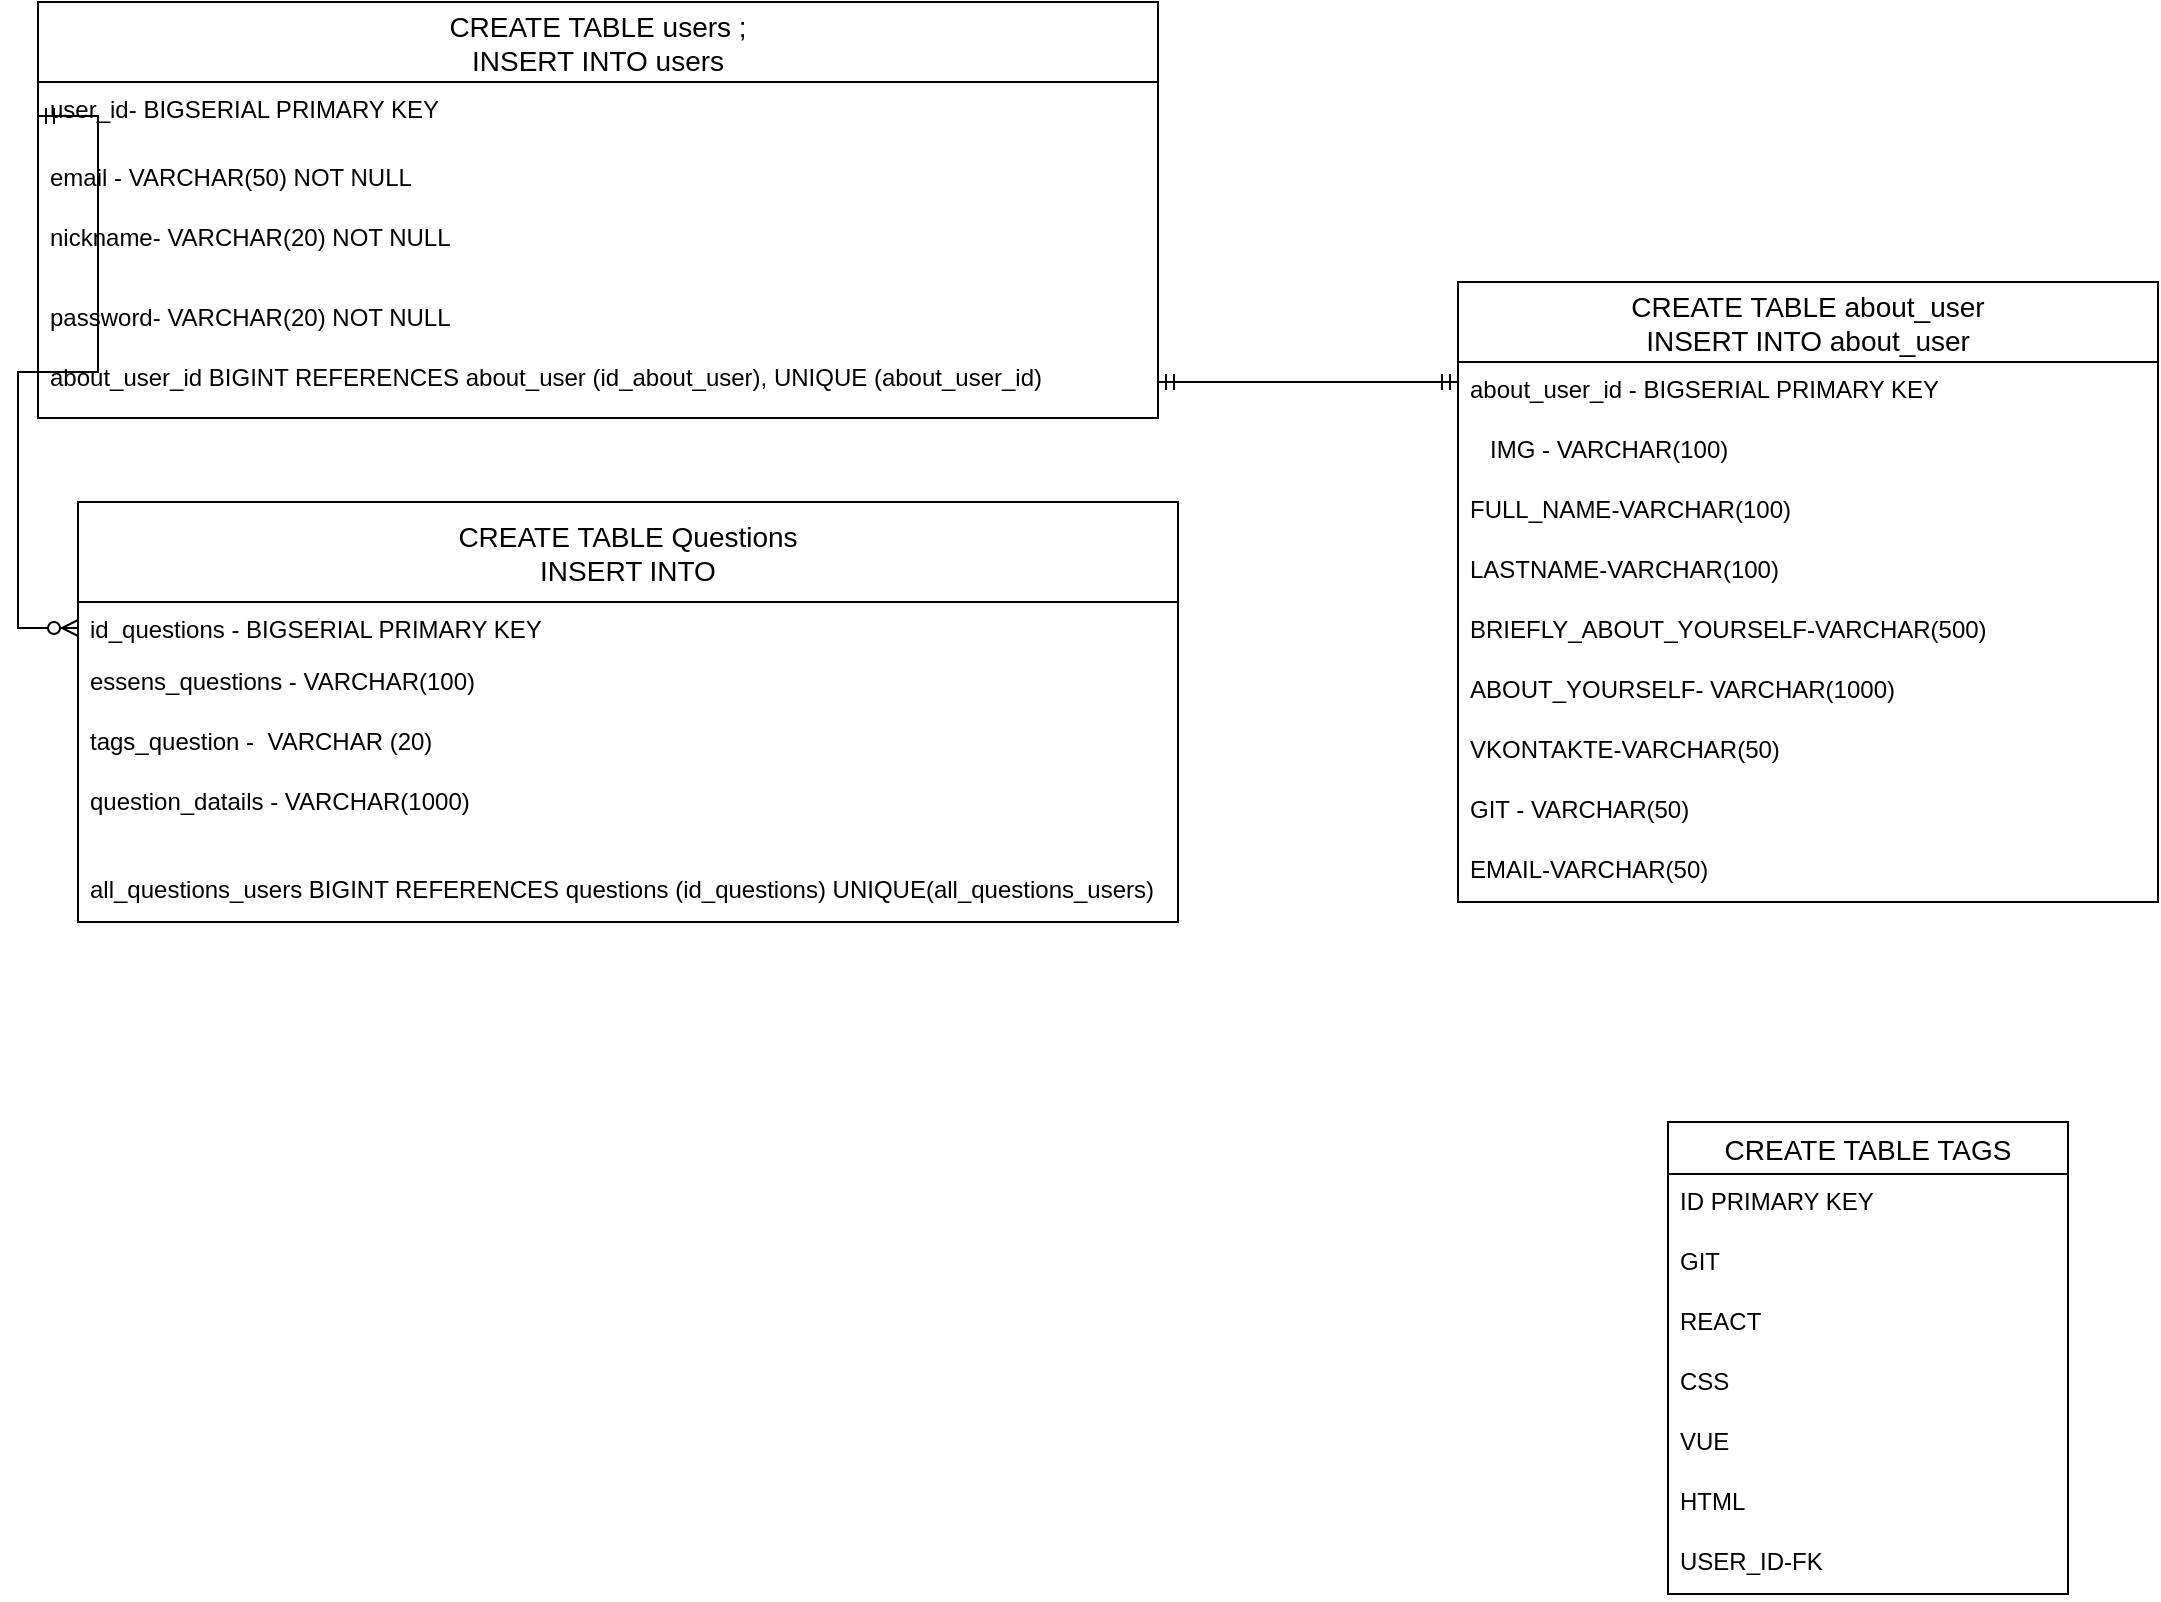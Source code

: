 <mxfile version="20.5.3" type="device"><diagram id="8s-FKrvJV-kWsU2ip_24" name="Страница 1"><mxGraphModel dx="2048" dy="681" grid="1" gridSize="10" guides="1" tooltips="1" connect="1" arrows="1" fold="1" page="1" pageScale="1" pageWidth="827" pageHeight="1169" math="0" shadow="0"><root><mxCell id="0"/><mxCell id="1" parent="0"/><mxCell id="Yctb_64BxATCkwqZee7s-1" value="CREATE TABLE users ;&#10;INSERT INTO users" style="swimlane;fontStyle=0;childLayout=stackLayout;horizontal=1;startSize=40;horizontalStack=0;resizeParent=1;resizeParentMax=0;resizeLast=0;collapsible=1;marginBottom=0;align=center;fontSize=14;" parent="1" vertex="1"><mxGeometry x="-250" y="170" width="560" height="208" as="geometry"/></mxCell><mxCell id="Yctb_64BxATCkwqZee7s-2" value="user_id- BIGSERIAL PRIMARY KEY" style="text;strokeColor=none;fillColor=none;spacingLeft=4;spacingRight=4;overflow=hidden;rotatable=0;points=[[0,0.5],[1,0.5]];portConstraint=eastwest;fontSize=12;" parent="Yctb_64BxATCkwqZee7s-1" vertex="1"><mxGeometry y="40" width="560" height="34" as="geometry"/></mxCell><mxCell id="Yctb_64BxATCkwqZee7s-3" value="email - VARCHAR(50) NOT NULL&#10;" style="text;strokeColor=none;fillColor=none;spacingLeft=4;spacingRight=4;overflow=hidden;rotatable=0;points=[[0,0.5],[1,0.5]];portConstraint=eastwest;fontSize=12;" parent="Yctb_64BxATCkwqZee7s-1" vertex="1"><mxGeometry y="74" width="560" height="30" as="geometry"/></mxCell><mxCell id="Yctb_64BxATCkwqZee7s-4" value="nickname- VARCHAR(20) NOT NULL" style="text;strokeColor=none;fillColor=none;spacingLeft=4;spacingRight=4;overflow=hidden;rotatable=0;points=[[0,0.5],[1,0.5]];portConstraint=eastwest;fontSize=12;" parent="Yctb_64BxATCkwqZee7s-1" vertex="1"><mxGeometry y="104" width="560" height="40" as="geometry"/></mxCell><mxCell id="Yctb_64BxATCkwqZee7s-25" value="password- VARCHAR(20) NOT NULL" style="text;strokeColor=none;fillColor=none;spacingLeft=4;spacingRight=4;overflow=hidden;rotatable=0;points=[[0,0.5],[1,0.5]];portConstraint=eastwest;fontSize=12;" parent="Yctb_64BxATCkwqZee7s-1" vertex="1"><mxGeometry y="144" width="560" height="30" as="geometry"/></mxCell><mxCell id="u3gjNqU_is8y6manxSIu-3" value="about_user_id BIGINT REFERENCES about_user (id_about_user), UNIQUE (about_user_id)" style="text;strokeColor=none;fillColor=none;spacingLeft=4;spacingRight=4;overflow=hidden;rotatable=0;points=[[0,0.5],[1,0.5]];portConstraint=eastwest;fontSize=12;" parent="Yctb_64BxATCkwqZee7s-1" vertex="1"><mxGeometry y="174" width="560" height="34" as="geometry"/></mxCell><mxCell id="Yctb_64BxATCkwqZee7s-5" value="CREATE TABLE about_user&#10;INSERT INTO about_user" style="swimlane;fontStyle=0;childLayout=stackLayout;horizontal=1;startSize=40;horizontalStack=0;resizeParent=1;resizeParentMax=0;resizeLast=0;collapsible=1;marginBottom=0;align=center;fontSize=14;" parent="1" vertex="1"><mxGeometry x="460" y="310" width="350" height="310" as="geometry"/></mxCell><mxCell id="Yctb_64BxATCkwqZee7s-6" value="about_user_id - BIGSERIAL PRIMARY KEY" style="text;strokeColor=none;fillColor=none;spacingLeft=4;spacingRight=4;overflow=hidden;rotatable=0;points=[[0,0.5],[1,0.5]];portConstraint=eastwest;fontSize=12;" parent="Yctb_64BxATCkwqZee7s-5" vertex="1"><mxGeometry y="40" width="350" height="30" as="geometry"/></mxCell><mxCell id="u3gjNqU_is8y6manxSIu-1" value="   IMG - VARCHAR(100) " style="text;strokeColor=none;fillColor=none;spacingLeft=4;spacingRight=4;overflow=hidden;rotatable=0;points=[[0,0.5],[1,0.5]];portConstraint=eastwest;fontSize=12;" parent="Yctb_64BxATCkwqZee7s-5" vertex="1"><mxGeometry y="70" width="350" height="30" as="geometry"/></mxCell><mxCell id="Yctb_64BxATCkwqZee7s-7" value="FULL_NAME-VARCHAR(100) " style="text;strokeColor=none;fillColor=none;spacingLeft=4;spacingRight=4;overflow=hidden;rotatable=0;points=[[0,0.5],[1,0.5]];portConstraint=eastwest;fontSize=12;" parent="Yctb_64BxATCkwqZee7s-5" vertex="1"><mxGeometry y="100" width="350" height="30" as="geometry"/></mxCell><mxCell id="Yctb_64BxATCkwqZee7s-8" value="LASTNAME-VARCHAR(100)" style="text;strokeColor=none;fillColor=none;spacingLeft=4;spacingRight=4;overflow=hidden;rotatable=0;points=[[0,0.5],[1,0.5]];portConstraint=eastwest;fontSize=12;" parent="Yctb_64BxATCkwqZee7s-5" vertex="1"><mxGeometry y="130" width="350" height="30" as="geometry"/></mxCell><mxCell id="Yctb_64BxATCkwqZee7s-29" value="BRIEFLY_ABOUT_YOURSELF-VARCHAR(500) " style="text;strokeColor=none;fillColor=none;spacingLeft=4;spacingRight=4;overflow=hidden;rotatable=0;points=[[0,0.5],[1,0.5]];portConstraint=eastwest;fontSize=12;" parent="Yctb_64BxATCkwqZee7s-5" vertex="1"><mxGeometry y="160" width="350" height="30" as="geometry"/></mxCell><mxCell id="Yctb_64BxATCkwqZee7s-28" value="ABOUT_YOURSELF- VARCHAR(1000) " style="text;strokeColor=none;fillColor=none;spacingLeft=4;spacingRight=4;overflow=hidden;rotatable=0;points=[[0,0.5],[1,0.5]];portConstraint=eastwest;fontSize=12;" parent="Yctb_64BxATCkwqZee7s-5" vertex="1"><mxGeometry y="190" width="350" height="30" as="geometry"/></mxCell><mxCell id="Yctb_64BxATCkwqZee7s-31" value="VKONTAKTE-VARCHAR(50)" style="text;strokeColor=none;fillColor=none;spacingLeft=4;spacingRight=4;overflow=hidden;rotatable=0;points=[[0,0.5],[1,0.5]];portConstraint=eastwest;fontSize=12;" parent="Yctb_64BxATCkwqZee7s-5" vertex="1"><mxGeometry y="220" width="350" height="30" as="geometry"/></mxCell><mxCell id="Yctb_64BxATCkwqZee7s-33" value="GIT - VARCHAR(50)" style="text;strokeColor=none;fillColor=none;spacingLeft=4;spacingRight=4;overflow=hidden;rotatable=0;points=[[0,0.5],[1,0.5]];portConstraint=eastwest;fontSize=12;" parent="Yctb_64BxATCkwqZee7s-5" vertex="1"><mxGeometry y="250" width="350" height="30" as="geometry"/></mxCell><mxCell id="Yctb_64BxATCkwqZee7s-32" value="EMAIL-VARCHAR(50)" style="text;strokeColor=none;fillColor=none;spacingLeft=4;spacingRight=4;overflow=hidden;rotatable=0;points=[[0,0.5],[1,0.5]];portConstraint=eastwest;fontSize=12;" parent="Yctb_64BxATCkwqZee7s-5" vertex="1"><mxGeometry y="280" width="350" height="30" as="geometry"/></mxCell><mxCell id="Yctb_64BxATCkwqZee7s-9" value="CREATE TABLE TAGS" style="swimlane;fontStyle=0;childLayout=stackLayout;horizontal=1;startSize=26;horizontalStack=0;resizeParent=1;resizeParentMax=0;resizeLast=0;collapsible=1;marginBottom=0;align=center;fontSize=14;" parent="1" vertex="1"><mxGeometry x="565" y="730" width="200" height="236" as="geometry"/></mxCell><mxCell id="Yctb_64BxATCkwqZee7s-56" value="ID PRIMARY KEY" style="text;strokeColor=none;fillColor=none;spacingLeft=4;spacingRight=4;overflow=hidden;rotatable=0;points=[[0,0.5],[1,0.5]];portConstraint=eastwest;fontSize=12;" parent="Yctb_64BxATCkwqZee7s-9" vertex="1"><mxGeometry y="26" width="200" height="30" as="geometry"/></mxCell><mxCell id="Yctb_64BxATCkwqZee7s-10" value="GIT" style="text;strokeColor=none;fillColor=none;spacingLeft=4;spacingRight=4;overflow=hidden;rotatable=0;points=[[0,0.5],[1,0.5]];portConstraint=eastwest;fontSize=12;" parent="Yctb_64BxATCkwqZee7s-9" vertex="1"><mxGeometry y="56" width="200" height="30" as="geometry"/></mxCell><mxCell id="Yctb_64BxATCkwqZee7s-11" value="REACT" style="text;strokeColor=none;fillColor=none;spacingLeft=4;spacingRight=4;overflow=hidden;rotatable=0;points=[[0,0.5],[1,0.5]];portConstraint=eastwest;fontSize=12;" parent="Yctb_64BxATCkwqZee7s-9" vertex="1"><mxGeometry y="86" width="200" height="30" as="geometry"/></mxCell><mxCell id="Yctb_64BxATCkwqZee7s-35" value="CSS" style="text;strokeColor=none;fillColor=none;spacingLeft=4;spacingRight=4;overflow=hidden;rotatable=0;points=[[0,0.5],[1,0.5]];portConstraint=eastwest;fontSize=12;" parent="Yctb_64BxATCkwqZee7s-9" vertex="1"><mxGeometry y="116" width="200" height="30" as="geometry"/></mxCell><mxCell id="Yctb_64BxATCkwqZee7s-34" value="VUE" style="text;strokeColor=none;fillColor=none;spacingLeft=4;spacingRight=4;overflow=hidden;rotatable=0;points=[[0,0.5],[1,0.5]];portConstraint=eastwest;fontSize=12;" parent="Yctb_64BxATCkwqZee7s-9" vertex="1"><mxGeometry y="146" width="200" height="30" as="geometry"/></mxCell><mxCell id="Yctb_64BxATCkwqZee7s-12" value="HTML" style="text;strokeColor=none;fillColor=none;spacingLeft=4;spacingRight=4;overflow=hidden;rotatable=0;points=[[0,0.5],[1,0.5]];portConstraint=eastwest;fontSize=12;" parent="Yctb_64BxATCkwqZee7s-9" vertex="1"><mxGeometry y="176" width="200" height="30" as="geometry"/></mxCell><mxCell id="Yctb_64BxATCkwqZee7s-57" value="USER_ID-FK" style="text;strokeColor=none;fillColor=none;spacingLeft=4;spacingRight=4;overflow=hidden;rotatable=0;points=[[0,0.5],[1,0.5]];portConstraint=eastwest;fontSize=12;" parent="Yctb_64BxATCkwqZee7s-9" vertex="1"><mxGeometry y="206" width="200" height="30" as="geometry"/></mxCell><mxCell id="Yctb_64BxATCkwqZee7s-13" value="CREATE TABLE Questions&#10;INSERT INTO" style="swimlane;fontStyle=0;childLayout=stackLayout;horizontal=1;startSize=50;horizontalStack=0;resizeParent=1;resizeParentMax=0;resizeLast=0;collapsible=1;marginBottom=0;align=center;fontSize=14;" parent="1" vertex="1"><mxGeometry x="-230" y="420" width="550" height="210" as="geometry"/></mxCell><mxCell id="Yctb_64BxATCkwqZee7s-14" value="id_questions - BIGSERIAL PRIMARY KEY" style="text;strokeColor=none;fillColor=none;spacingLeft=4;spacingRight=4;overflow=hidden;rotatable=0;points=[[0,0.5],[1,0.5]];portConstraint=eastwest;fontSize=12;" parent="Yctb_64BxATCkwqZee7s-13" vertex="1"><mxGeometry y="50" width="550" height="26" as="geometry"/></mxCell><mxCell id="Yctb_64BxATCkwqZee7s-15" value="essens_questions - VARCHAR(100)" style="text;strokeColor=none;fillColor=none;spacingLeft=4;spacingRight=4;overflow=hidden;rotatable=0;points=[[0,0.5],[1,0.5]];portConstraint=eastwest;fontSize=12;" parent="Yctb_64BxATCkwqZee7s-13" vertex="1"><mxGeometry y="76" width="550" height="30" as="geometry"/></mxCell><mxCell id="Yctb_64BxATCkwqZee7s-30" value="tags_question -  VARCHAR (20)" style="text;strokeColor=none;fillColor=none;spacingLeft=4;spacingRight=4;overflow=hidden;rotatable=0;points=[[0,0.5],[1,0.5]];portConstraint=eastwest;fontSize=12;" parent="Yctb_64BxATCkwqZee7s-13" vertex="1"><mxGeometry y="106" width="550" height="30" as="geometry"/></mxCell><mxCell id="Yctb_64BxATCkwqZee7s-16" value="question_datails - VARCHAR(1000)" style="text;strokeColor=none;fillColor=none;spacingLeft=4;spacingRight=4;overflow=hidden;rotatable=0;points=[[0,0.5],[1,0.5]];portConstraint=eastwest;fontSize=12;" parent="Yctb_64BxATCkwqZee7s-13" vertex="1"><mxGeometry y="136" width="550" height="44" as="geometry"/></mxCell><mxCell id="5LLqG-e14PY1f-brzTQ3-1" value="all_questions_users BIGINT REFERENCES questions (id_questions) UNIQUE(all_questions_users)" style="text;strokeColor=none;fillColor=none;spacingLeft=4;spacingRight=4;overflow=hidden;rotatable=0;points=[[0,0.5],[1,0.5]];portConstraint=eastwest;fontSize=12;" vertex="1" parent="Yctb_64BxATCkwqZee7s-13"><mxGeometry y="180" width="550" height="30" as="geometry"/></mxCell><mxCell id="u3gjNqU_is8y6manxSIu-2" value="" style="edgeStyle=entityRelationEdgeStyle;fontSize=12;html=1;endArrow=ERmandOne;startArrow=ERmandOne;rounded=0;" parent="1" edge="1"><mxGeometry width="100" height="100" relative="1" as="geometry"><mxPoint x="310" y="360" as="sourcePoint"/><mxPoint x="460" y="360" as="targetPoint"/></mxGeometry></mxCell><mxCell id="Do0gehaCGVGiHL6RqTz9-1" value="" style="edgeStyle=entityRelationEdgeStyle;fontSize=12;html=1;endArrow=ERzeroToMany;startArrow=ERmandOne;rounded=0;entryX=0;entryY=0.5;entryDx=0;entryDy=0;exitX=0;exitY=0.5;exitDx=0;exitDy=0;" parent="1" source="Yctb_64BxATCkwqZee7s-2" target="Yctb_64BxATCkwqZee7s-14" edge="1"><mxGeometry width="100" height="100" relative="1" as="geometry"><mxPoint x="-320" y="280" as="sourcePoint"/><mxPoint x="160" y="460" as="targetPoint"/></mxGeometry></mxCell></root></mxGraphModel></diagram></mxfile>